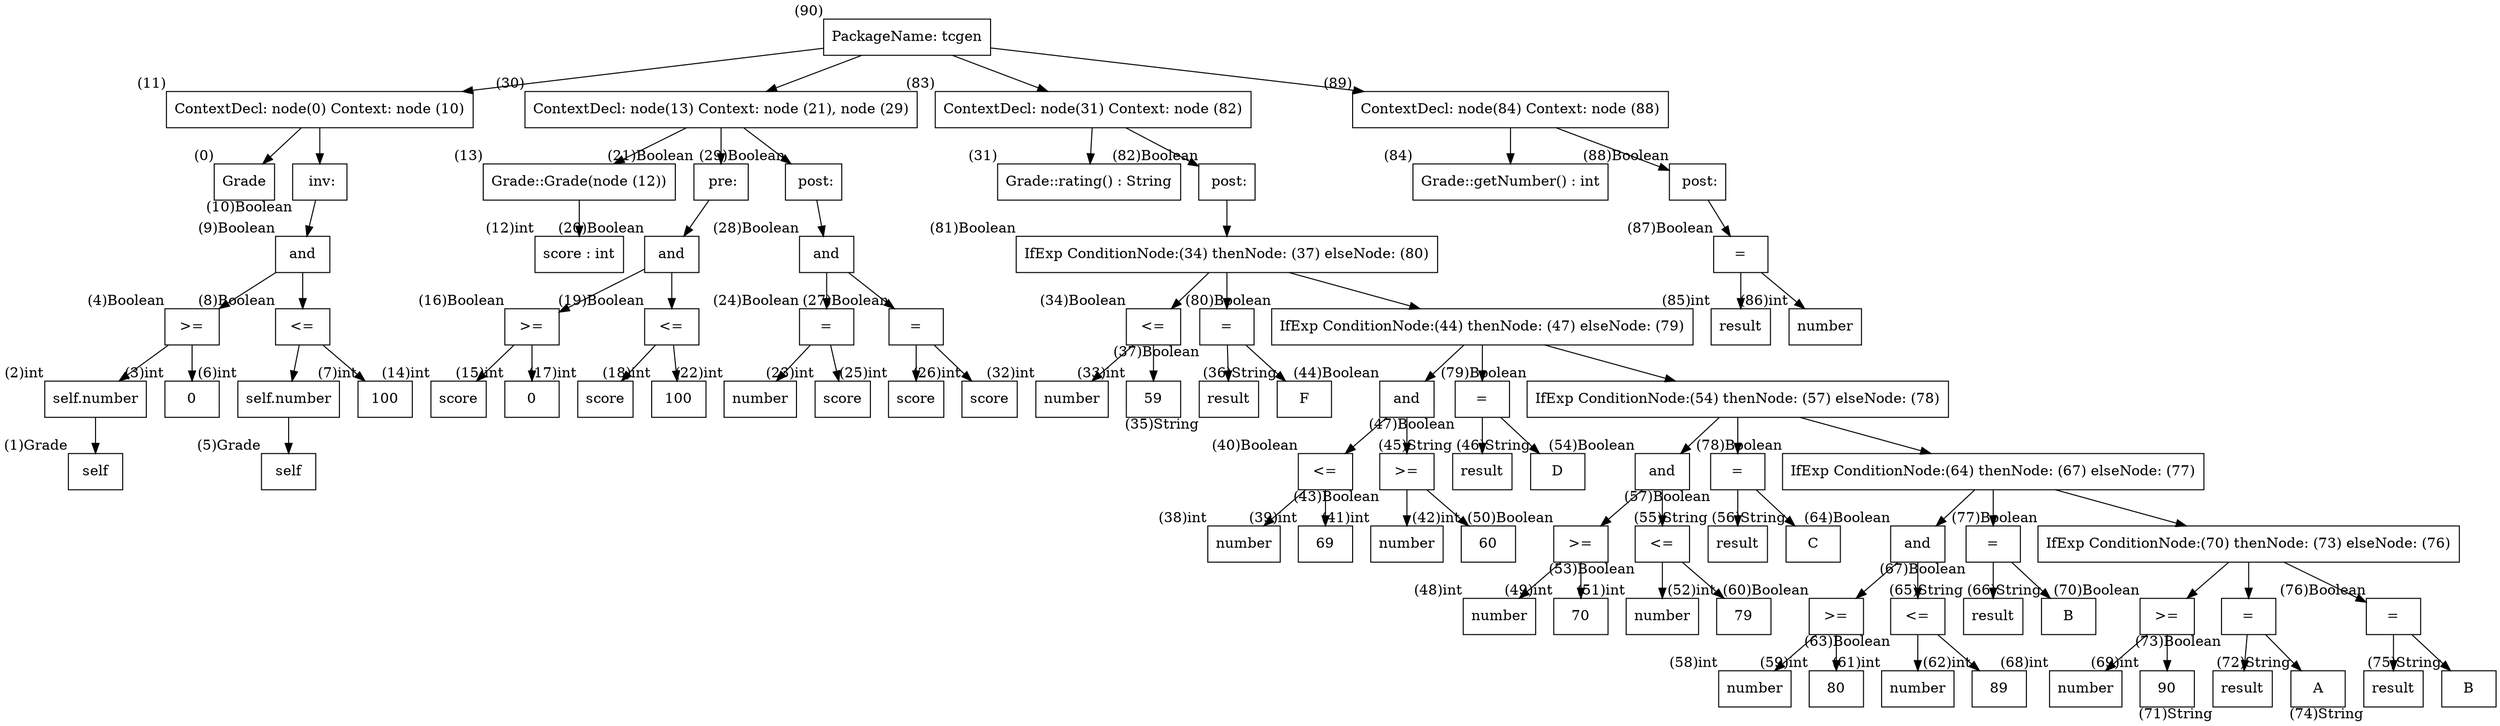 digraph AST {
  node [shape=box];
  n90 [label="PackageName: tcgen", xlabel="(90)"];
  n90 -> n11;
  n90 -> n30;
  n90 -> n83;
  n90 -> n89;
  n11 [label="ContextDecl: node(0) Context: node (10)", xlabel="(11)"];
  n11 -> n0;
  n11 -> n10;
  n30 [label="ContextDecl: node(13) Context: node (21), node (29)", xlabel="(30)"];
  n30 -> n13;
  n30 -> n21;
  n30 -> n29;
  n83 [label="ContextDecl: node(31) Context: node (82)", xlabel="(83)"];
  n83 -> n31;
  n83 -> n82;
  n89 [label="ContextDecl: node(84) Context: node (88)", xlabel="(89)"];
  n89 -> n84;
  n89 -> n88;
  n0 [label="Grade", xlabel="(0)"];
  n10 [label=" inv:", xlabel="(10)Boolean"];
  n10 -> n9;
  n13 [label="Grade::Grade(node (12))", xlabel="(13)"];
  n13 -> n12;
  n21 [label=" pre:", xlabel="(21)Boolean"];
  n21 -> n20;
  n29 [label=" post:", xlabel="(29)Boolean"];
  n29 -> n28;
  n31 [label="Grade::rating() : String", xlabel="(31)"];
  n82 [label=" post:", xlabel="(82)Boolean"];
  n82 -> n81;
  n84 [label="Grade::getNumber() : int", xlabel="(84)"];
  n88 [label=" post:", xlabel="(88)Boolean"];
  n88 -> n87;
  n9 [label="and", xlabel="(9)Boolean"];
  n9 -> n4;
  n9 -> n8;
  n12 [label="score : int", xlabel="(12)int"];
  n20 [label="and", xlabel="(20)Boolean"];
  n20 -> n16;
  n20 -> n19;
  n28 [label="and", xlabel="(28)Boolean"];
  n28 -> n24;
  n28 -> n27;
  n81 [label="IfExp ConditionNode:(34) thenNode: (37) elseNode: (80)", xlabel="(81)Boolean"];
  n81 -> n34;
  n81 -> n37;
  n81 -> n80;
  n87 [label="=", xlabel="(87)Boolean"];
  n87 -> n85;
  n87 -> n86;
  n4 [label=">=", xlabel="(4)Boolean"];
  n4 -> n2;
  n4 -> n3;
  n8 [label="<=", xlabel="(8)Boolean"];
  n8 -> n6;
  n8 -> n7;
  n16 [label=">=", xlabel="(16)Boolean"];
  n16 -> n14;
  n16 -> n15;
  n19 [label="<=", xlabel="(19)Boolean"];
  n19 -> n17;
  n19 -> n18;
  n24 [label="=", xlabel="(24)Boolean"];
  n24 -> n22;
  n24 -> n23;
  n27 [label="=", xlabel="(27)Boolean"];
  n27 -> n25;
  n27 -> n26;
  n34 [label="<=", xlabel="(34)Boolean"];
  n34 -> n32;
  n34 -> n33;
  n37 [label="=", xlabel="(37)Boolean"];
  n37 -> n35;
  n37 -> n36;
  n80 [label="IfExp ConditionNode:(44) thenNode: (47) elseNode: (79)", xlabel="(80)Boolean"];
  n80 -> n44;
  n80 -> n47;
  n80 -> n79;
  n85 [label="result", xlabel="(85)int"];
  n86 [label="number", xlabel="(86)int"];
  n2 [label="self.number", xlabel="(2)int"];
  n2 -> n1;
  n3 [label="0", xlabel="(3)int"];
  n6 [label="self.number", xlabel="(6)int"];
  n6 -> n5;
  n7 [label="100", xlabel="(7)int"];
  n14 [label="score", xlabel="(14)int"];
  n15 [label="0", xlabel="(15)int"];
  n17 [label="score", xlabel="(17)int"];
  n18 [label="100", xlabel="(18)int"];
  n22 [label="number", xlabel="(22)int"];
  n23 [label="score", xlabel="(23)int"];
  n25 [label="score", xlabel="(25)int"];
  n26 [label="score", xlabel="(26)int"];
  n32 [label="number", xlabel="(32)int"];
  n33 [label="59", xlabel="(33)int"];
  n35 [label="result", xlabel="(35)String"];
  n36 [label="F", xlabel="(36)String"];
  n44 [label="and", xlabel="(44)Boolean"];
  n44 -> n40;
  n44 -> n43;
  n47 [label="=", xlabel="(47)Boolean"];
  n47 -> n45;
  n47 -> n46;
  n79 [label="IfExp ConditionNode:(54) thenNode: (57) elseNode: (78)", xlabel="(79)Boolean"];
  n79 -> n54;
  n79 -> n57;
  n79 -> n78;
  n1 [label="self", xlabel="(1)Grade"];
  n5 [label="self", xlabel="(5)Grade"];
  n40 [label="<=", xlabel="(40)Boolean"];
  n40 -> n38;
  n40 -> n39;
  n43 [label=">=", xlabel="(43)Boolean"];
  n43 -> n41;
  n43 -> n42;
  n45 [label="result", xlabel="(45)String"];
  n46 [label="D", xlabel="(46)String"];
  n54 [label="and", xlabel="(54)Boolean"];
  n54 -> n50;
  n54 -> n53;
  n57 [label="=", xlabel="(57)Boolean"];
  n57 -> n55;
  n57 -> n56;
  n78 [label="IfExp ConditionNode:(64) thenNode: (67) elseNode: (77)", xlabel="(78)Boolean"];
  n78 -> n64;
  n78 -> n67;
  n78 -> n77;
  n38 [label="number", xlabel="(38)int"];
  n39 [label="69", xlabel="(39)int"];
  n41 [label="number", xlabel="(41)int"];
  n42 [label="60", xlabel="(42)int"];
  n50 [label=">=", xlabel="(50)Boolean"];
  n50 -> n48;
  n50 -> n49;
  n53 [label="<=", xlabel="(53)Boolean"];
  n53 -> n51;
  n53 -> n52;
  n55 [label="result", xlabel="(55)String"];
  n56 [label="C", xlabel="(56)String"];
  n64 [label="and", xlabel="(64)Boolean"];
  n64 -> n60;
  n64 -> n63;
  n67 [label="=", xlabel="(67)Boolean"];
  n67 -> n65;
  n67 -> n66;
  n77 [label="IfExp ConditionNode:(70) thenNode: (73) elseNode: (76)", xlabel="(77)Boolean"];
  n77 -> n70;
  n77 -> n73;
  n77 -> n76;
  n48 [label="number", xlabel="(48)int"];
  n49 [label="70", xlabel="(49)int"];
  n51 [label="number", xlabel="(51)int"];
  n52 [label="79", xlabel="(52)int"];
  n60 [label=">=", xlabel="(60)Boolean"];
  n60 -> n58;
  n60 -> n59;
  n63 [label="<=", xlabel="(63)Boolean"];
  n63 -> n61;
  n63 -> n62;
  n65 [label="result", xlabel="(65)String"];
  n66 [label="B", xlabel="(66)String"];
  n70 [label=">=", xlabel="(70)Boolean"];
  n70 -> n68;
  n70 -> n69;
  n73 [label="=", xlabel="(73)Boolean"];
  n73 -> n71;
  n73 -> n72;
  n76 [label="=", xlabel="(76)Boolean"];
  n76 -> n74;
  n76 -> n75;
  n58 [label="number", xlabel="(58)int"];
  n59 [label="80", xlabel="(59)int"];
  n61 [label="number", xlabel="(61)int"];
  n62 [label="89", xlabel="(62)int"];
  n68 [label="number", xlabel="(68)int"];
  n69 [label="90", xlabel="(69)int"];
  n71 [label="result", xlabel="(71)String"];
  n72 [label="A", xlabel="(72)String"];
  n74 [label="result", xlabel="(74)String"];
  n75 [label="B", xlabel="(75)String"];
}
